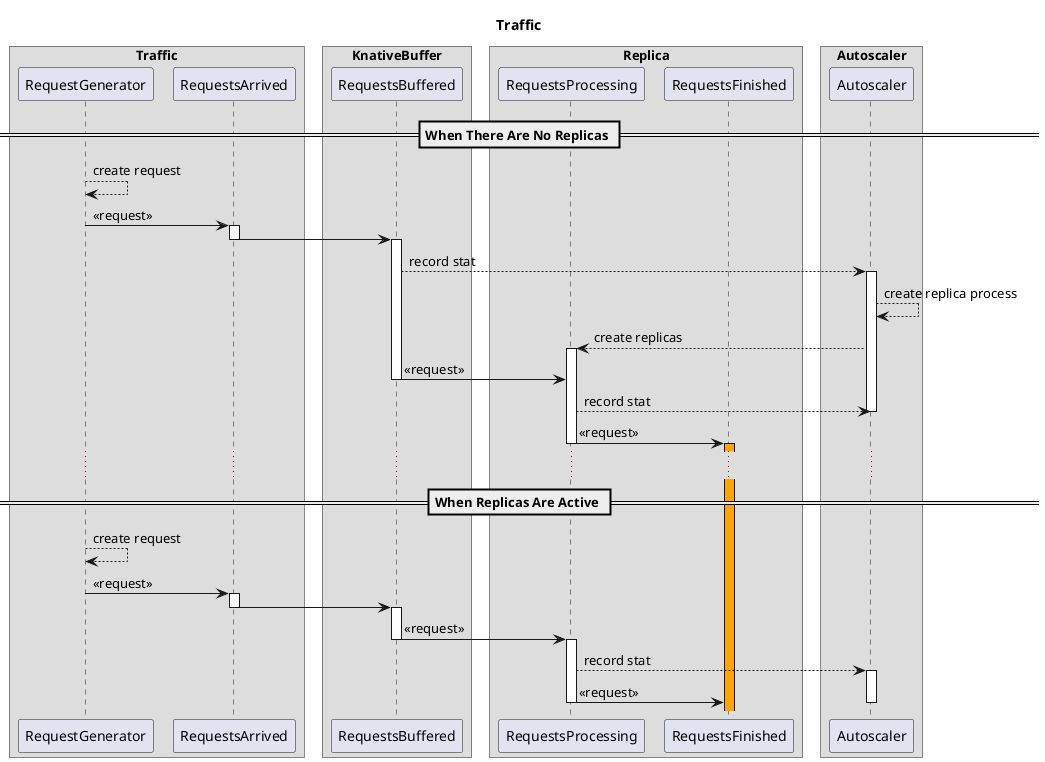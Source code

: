 @startuml

title Traffic

skinparam BoxPadding 8
skinparam ParticipantPadding 5


box "Traffic"
    participant RequestGenerator
    participant RequestsArrived
end box

box "KnativeBuffer"
    participant RequestsBuffered
end box


box "Replica"
    participant RequestsProcessing
    participant RequestsFinished
end box

box "Autoscaler"
    participant Autoscaler
end box

== When There Are No Replicas ==
    RequestGenerator --> RequestGenerator: create request
    RequestGenerator -> RequestsArrived: <<request>>
activate RequestsArrived
    RequestsArrived -> RequestsBuffered
deactivate RequestsArrived
activate RequestsBuffered
    RequestsBuffered --> Autoscaler: record stat
activate Autoscaler
    Autoscaler --> Autoscaler: create replica process
    Autoscaler --> RequestsProcessing: create replicas
activate RequestsProcessing
    RequestsBuffered -> RequestsProcessing: <<request>>
deactivate RequestsBuffered
    RequestsProcessing --> Autoscaler: record stat
deactivate Autoscaler
    RequestsProcessing -> RequestsFinished: <<request>>
deactivate RequestsProcessing
activate RequestsFinished #Orange

...

== When Replicas Are Active ==

    RequestGenerator --> RequestGenerator: create request
    RequestGenerator -> RequestsArrived: <<request>>
activate RequestsArrived
    RequestsArrived -> RequestsBuffered
deactivate RequestsArrived
activate RequestsBuffered
    RequestsBuffered -> RequestsProcessing: <<request>>
deactivate RequestsBuffered
activate RequestsProcessing
    RequestsProcessing --> Autoscaler: record stat
activate Autoscaler
    RequestsProcessing -> RequestsFinished: <<request>>
deactivate RequestsProcessing
deactivate Autoscaler
@enduml

